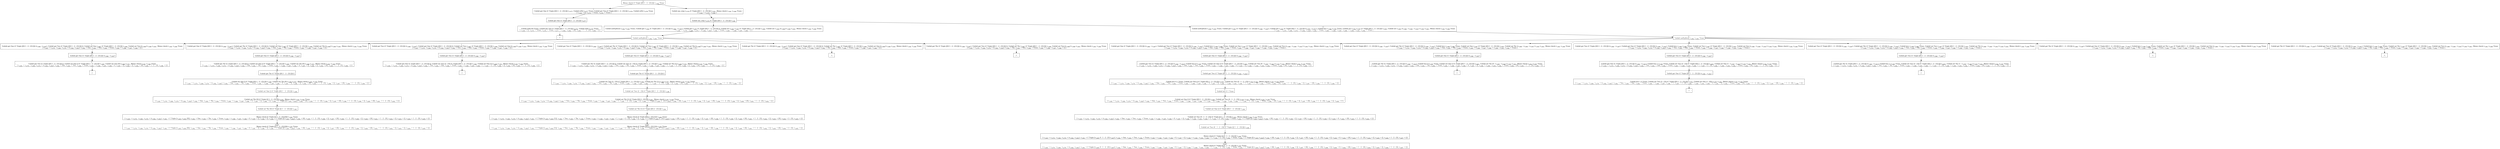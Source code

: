 digraph {
    graph [rankdir=TB
          ,bgcolor=transparent];
    node [shape=box
         ,fillcolor=white
         ,style=filled];
    0 [label=<O <BR/> Memo check (C Triple [[0] 1 : 2 : [3] []]) v<SUB>1345</SUB> Trueo>];
    1 [label=<C <BR/> Unfold get One (C Triple [[0] 1 : 2 : [3] []]) v<SUB>1377</SUB>, Unfold isNil v<SUB>1377</SUB> Trueo, Unfold get Two (C Triple [[0] 1 : 2 : [3] []]) v<SUB>1378</SUB>, Unfold isNil v<SUB>1378</SUB> Trueo <BR/>  [ v<SUB>1345</SUB> &rarr; [], v<SUB>1375</SUB> &rarr; Trueo, v<SUB>1376</SUB> &rarr; Trueo ] >];
    2 [label=<C <BR/> Unfold one_step v<SUB>1379</SUB> (C Triple [[0] 1 : 2 : [3] []]) v<SUB>1381</SUB>, Memo check v<SUB>1381</SUB> v<SUB>1380</SUB> Trueo <BR/>  [ v<SUB>1345</SUB> &rarr; v<SUB>1379</SUB> : v<SUB>1380</SUB> ] >];
    3 [label=<O <BR/> Unfold get One (C Triple [[0] 1 : 2 : [3] []]) v<SUB>1377</SUB>>];
    4 [label=<C <BR/> Unfold isNil [0] Trueo, Unfold get Two (C Triple [[0] 1 : 2 : [3] []]) v<SUB>1378</SUB>, Unfold isNil v<SUB>1378</SUB> Trueo <BR/>  [ v<SUB>1345</SUB> &rarr; [], v<SUB>1375</SUB> &rarr; Trueo, v<SUB>1376</SUB> &rarr; Trueo, v<SUB>1377</SUB> &rarr; v<SUB>1382</SUB>, v<SUB>1382</SUB> &rarr; [0], v<SUB>1383</SUB> &rarr; 1 : 2 : [3], v<SUB>1384</SUB> &rarr; [] ] >];
    5 [label=<_|_>];
    6 [label=<O <BR/> Unfold one_step v<SUB>1379</SUB> (C Triple [[0] 1 : 2 : [3] []]) v<SUB>1381</SUB>>];
    7 [label=<C <BR/> Unfold notEqStick v<SUB>1382</SUB> v<SUB>1383</SUB> Trueo, Unfold get v<SUB>1382</SUB> (C Triple [[0] 1 : 2 : [3] []]) (v<SUB>1386</SUB> : v<SUB>1387</SUB>), Unfold get v<SUB>1383</SUB> (C Triple [[0] 1 : 2 : [3] []]) [], Unfold set v<SUB>1382</SUB> v<SUB>1387</SUB> (C Triple [[0] 1 : 2 : [3] []]) v<SUB>1389</SUB>, Unfold set v<SUB>1383</SUB> [v<SUB>1386</SUB>] v<SUB>1389</SUB> v<SUB>1381</SUB>, Memo check v<SUB>1381</SUB> v<SUB>1380</SUB> Trueo <BR/>  [ v<SUB>1345</SUB> &rarr; v<SUB>1379</SUB> : v<SUB>1380</SUB>, v<SUB>1379</SUB> &rarr; (v<SUB>1382</SUB>, v<SUB>1383</SUB>), v<SUB>1384</SUB> &rarr; Trueo, v<SUB>1385</SUB> &rarr; v<SUB>1386</SUB> : v<SUB>1387</SUB>, v<SUB>1388</SUB> &rarr; [] ] >];
    8 [label=<C <BR/> Unfold notEqStick v<SUB>1382</SUB> v<SUB>1383</SUB> Trueo, Unfold get v<SUB>1382</SUB> (C Triple [[0] 1 : 2 : [3] []]) (v<SUB>1386</SUB> : v<SUB>1387</SUB>), Unfold get v<SUB>1383</SUB> (C Triple [[0] 1 : 2 : [3] []]) (v<SUB>1390</SUB> : v<SUB>1391</SUB>), Unfold less v<SUB>1386</SUB> v<SUB>1390</SUB> Trueo, Unfold set v<SUB>1382</SUB> v<SUB>1387</SUB> (C Triple [[0] 1 : 2 : [3] []]) v<SUB>1393</SUB>, Unfold set v<SUB>1383</SUB> (v<SUB>1386</SUB> : v<SUB>1390</SUB> : v<SUB>1391</SUB>) v<SUB>1393</SUB> v<SUB>1381</SUB>, Memo check v<SUB>1381</SUB> v<SUB>1380</SUB> Trueo <BR/>  [ v<SUB>1345</SUB> &rarr; v<SUB>1379</SUB> : v<SUB>1380</SUB>, v<SUB>1379</SUB> &rarr; (v<SUB>1382</SUB>, v<SUB>1383</SUB>), v<SUB>1384</SUB> &rarr; Trueo, v<SUB>1385</SUB> &rarr; v<SUB>1386</SUB> : v<SUB>1387</SUB>, v<SUB>1388</SUB> &rarr; v<SUB>1390</SUB> : v<SUB>1391</SUB>, v<SUB>1392</SUB> &rarr; Trueo ] >];
    9 [label=<O <BR/> Unfold notEqStick v<SUB>1382</SUB> v<SUB>1383</SUB> Trueo>];
    10 [label=<C <BR/> Unfold get One (C Triple [[0] 1 : 2 : [3] []]) (v<SUB>1386</SUB> : v<SUB>1387</SUB>), Unfold get Two (C Triple [[0] 1 : 2 : [3] []]) [], Unfold set One v<SUB>1387</SUB> (C Triple [[0] 1 : 2 : [3] []]) v<SUB>1389</SUB>, Unfold set Two [v<SUB>1386</SUB>] v<SUB>1389</SUB> v<SUB>1381</SUB>, Memo check v<SUB>1381</SUB> v<SUB>1380</SUB> Trueo <BR/>  [ v<SUB>1345</SUB> &rarr; v<SUB>1379</SUB> : v<SUB>1380</SUB>, v<SUB>1379</SUB> &rarr; (v<SUB>1382</SUB>, v<SUB>1383</SUB>), v<SUB>1382</SUB> &rarr; One, v<SUB>1383</SUB> &rarr; Two, v<SUB>1384</SUB> &rarr; Trueo, v<SUB>1385</SUB> &rarr; v<SUB>1386</SUB> : v<SUB>1387</SUB>, v<SUB>1388</SUB> &rarr; [] ] >];
    11 [label=<C <BR/> Unfold get One (C Triple [[0] 1 : 2 : [3] []]) (v<SUB>1386</SUB> : v<SUB>1387</SUB>), Unfold get Thr (C Triple [[0] 1 : 2 : [3] []]) [], Unfold set One v<SUB>1387</SUB> (C Triple [[0] 1 : 2 : [3] []]) v<SUB>1389</SUB>, Unfold set Thr [v<SUB>1386</SUB>] v<SUB>1389</SUB> v<SUB>1381</SUB>, Memo check v<SUB>1381</SUB> v<SUB>1380</SUB> Trueo <BR/>  [ v<SUB>1345</SUB> &rarr; v<SUB>1379</SUB> : v<SUB>1380</SUB>, v<SUB>1379</SUB> &rarr; (v<SUB>1382</SUB>, v<SUB>1383</SUB>), v<SUB>1382</SUB> &rarr; One, v<SUB>1383</SUB> &rarr; Thr, v<SUB>1384</SUB> &rarr; Trueo, v<SUB>1385</SUB> &rarr; v<SUB>1386</SUB> : v<SUB>1387</SUB>, v<SUB>1388</SUB> &rarr; [] ] >];
    12 [label=<C <BR/> Unfold get Two (C Triple [[0] 1 : 2 : [3] []]) (v<SUB>1386</SUB> : v<SUB>1387</SUB>), Unfold get One (C Triple [[0] 1 : 2 : [3] []]) [], Unfold set Two v<SUB>1387</SUB> (C Triple [[0] 1 : 2 : [3] []]) v<SUB>1389</SUB>, Unfold set One [v<SUB>1386</SUB>] v<SUB>1389</SUB> v<SUB>1381</SUB>, Memo check v<SUB>1381</SUB> v<SUB>1380</SUB> Trueo <BR/>  [ v<SUB>1345</SUB> &rarr; v<SUB>1379</SUB> : v<SUB>1380</SUB>, v<SUB>1379</SUB> &rarr; (v<SUB>1382</SUB>, v<SUB>1383</SUB>), v<SUB>1382</SUB> &rarr; Two, v<SUB>1383</SUB> &rarr; One, v<SUB>1384</SUB> &rarr; Trueo, v<SUB>1385</SUB> &rarr; v<SUB>1386</SUB> : v<SUB>1387</SUB>, v<SUB>1388</SUB> &rarr; [] ] >];
    13 [label=<C <BR/> Unfold get Two (C Triple [[0] 1 : 2 : [3] []]) (v<SUB>1386</SUB> : v<SUB>1387</SUB>), Unfold get Thr (C Triple [[0] 1 : 2 : [3] []]) [], Unfold set Two v<SUB>1387</SUB> (C Triple [[0] 1 : 2 : [3] []]) v<SUB>1389</SUB>, Unfold set Thr [v<SUB>1386</SUB>] v<SUB>1389</SUB> v<SUB>1381</SUB>, Memo check v<SUB>1381</SUB> v<SUB>1380</SUB> Trueo <BR/>  [ v<SUB>1345</SUB> &rarr; v<SUB>1379</SUB> : v<SUB>1380</SUB>, v<SUB>1379</SUB> &rarr; (v<SUB>1382</SUB>, v<SUB>1383</SUB>), v<SUB>1382</SUB> &rarr; Two, v<SUB>1383</SUB> &rarr; Thr, v<SUB>1384</SUB> &rarr; Trueo, v<SUB>1385</SUB> &rarr; v<SUB>1386</SUB> : v<SUB>1387</SUB>, v<SUB>1388</SUB> &rarr; [] ] >];
    14 [label=<C <BR/> Unfold get Thr (C Triple [[0] 1 : 2 : [3] []]) (v<SUB>1386</SUB> : v<SUB>1387</SUB>), Unfold get One (C Triple [[0] 1 : 2 : [3] []]) [], Unfold set Thr v<SUB>1387</SUB> (C Triple [[0] 1 : 2 : [3] []]) v<SUB>1389</SUB>, Unfold set One [v<SUB>1386</SUB>] v<SUB>1389</SUB> v<SUB>1381</SUB>, Memo check v<SUB>1381</SUB> v<SUB>1380</SUB> Trueo <BR/>  [ v<SUB>1345</SUB> &rarr; v<SUB>1379</SUB> : v<SUB>1380</SUB>, v<SUB>1379</SUB> &rarr; (v<SUB>1382</SUB>, v<SUB>1383</SUB>), v<SUB>1382</SUB> &rarr; Thr, v<SUB>1383</SUB> &rarr; One, v<SUB>1384</SUB> &rarr; Trueo, v<SUB>1385</SUB> &rarr; v<SUB>1386</SUB> : v<SUB>1387</SUB>, v<SUB>1388</SUB> &rarr; [] ] >];
    15 [label=<C <BR/> Unfold get Thr (C Triple [[0] 1 : 2 : [3] []]) (v<SUB>1386</SUB> : v<SUB>1387</SUB>), Unfold get Two (C Triple [[0] 1 : 2 : [3] []]) [], Unfold set Thr v<SUB>1387</SUB> (C Triple [[0] 1 : 2 : [3] []]) v<SUB>1389</SUB>, Unfold set Two [v<SUB>1386</SUB>] v<SUB>1389</SUB> v<SUB>1381</SUB>, Memo check v<SUB>1381</SUB> v<SUB>1380</SUB> Trueo <BR/>  [ v<SUB>1345</SUB> &rarr; v<SUB>1379</SUB> : v<SUB>1380</SUB>, v<SUB>1379</SUB> &rarr; (v<SUB>1382</SUB>, v<SUB>1383</SUB>), v<SUB>1382</SUB> &rarr; Thr, v<SUB>1383</SUB> &rarr; Two, v<SUB>1384</SUB> &rarr; Trueo, v<SUB>1385</SUB> &rarr; v<SUB>1386</SUB> : v<SUB>1387</SUB>, v<SUB>1388</SUB> &rarr; [] ] >];
    16 [label=<O <BR/> Unfold get One (C Triple [[0] 1 : 2 : [3] []]) (v<SUB>1386</SUB> : v<SUB>1387</SUB>)>];
    17 [label=<C <BR/> Unfold get Two (C Triple [[0] 1 : 2 : [3] []]) [], Unfold set One [] (C Triple [[0] 1 : 2 : [3] []]) v<SUB>1389</SUB>, Unfold set Two [0] v<SUB>1389</SUB> v<SUB>1381</SUB>, Memo check v<SUB>1381</SUB> v<SUB>1380</SUB> Trueo <BR/>  [ v<SUB>1345</SUB> &rarr; v<SUB>1379</SUB> : v<SUB>1380</SUB>, v<SUB>1379</SUB> &rarr; (v<SUB>1382</SUB>, v<SUB>1383</SUB>), v<SUB>1382</SUB> &rarr; One, v<SUB>1383</SUB> &rarr; Two, v<SUB>1384</SUB> &rarr; Trueo, v<SUB>1385</SUB> &rarr; v<SUB>1386</SUB> : v<SUB>1387</SUB>, v<SUB>1386</SUB> &rarr; 0, v<SUB>1387</SUB> &rarr; [], v<SUB>1388</SUB> &rarr; [], v<SUB>1394</SUB> &rarr; [0], v<SUB>1395</SUB> &rarr; 1 : 2 : [3], v<SUB>1396</SUB> &rarr; [] ] >];
    18 [label=<_|_>];
    19 [label=<O <BR/> Unfold get One (C Triple [[0] 1 : 2 : [3] []]) (v<SUB>1386</SUB> : v<SUB>1387</SUB>)>];
    20 [label=<C <BR/> Unfold get Thr (C Triple [[0] 1 : 2 : [3] []]) [], Unfold set One [] (C Triple [[0] 1 : 2 : [3] []]) v<SUB>1389</SUB>, Unfold set Thr [0] v<SUB>1389</SUB> v<SUB>1381</SUB>, Memo check v<SUB>1381</SUB> v<SUB>1380</SUB> Trueo <BR/>  [ v<SUB>1345</SUB> &rarr; v<SUB>1379</SUB> : v<SUB>1380</SUB>, v<SUB>1379</SUB> &rarr; (v<SUB>1382</SUB>, v<SUB>1383</SUB>), v<SUB>1382</SUB> &rarr; One, v<SUB>1383</SUB> &rarr; Thr, v<SUB>1384</SUB> &rarr; Trueo, v<SUB>1385</SUB> &rarr; v<SUB>1386</SUB> : v<SUB>1387</SUB>, v<SUB>1386</SUB> &rarr; 0, v<SUB>1387</SUB> &rarr; [], v<SUB>1388</SUB> &rarr; [], v<SUB>1394</SUB> &rarr; [0], v<SUB>1395</SUB> &rarr; 1 : 2 : [3], v<SUB>1396</SUB> &rarr; [] ] >];
    21 [label=<O <BR/> Unfold get Thr (C Triple [[0] 1 : 2 : [3] []]) []>];
    22 [label=<C <BR/> Unfold set One [] (C Triple [[0] 1 : 2 : [3] []]) v<SUB>1389</SUB>, Unfold set Thr [0] v<SUB>1389</SUB> v<SUB>1381</SUB>, Memo check v<SUB>1381</SUB> v<SUB>1380</SUB> Trueo <BR/>  [ v<SUB>1345</SUB> &rarr; v<SUB>1379</SUB> : v<SUB>1380</SUB>, v<SUB>1379</SUB> &rarr; (v<SUB>1382</SUB>, v<SUB>1383</SUB>), v<SUB>1382</SUB> &rarr; One, v<SUB>1383</SUB> &rarr; Thr, v<SUB>1384</SUB> &rarr; Trueo, v<SUB>1385</SUB> &rarr; v<SUB>1386</SUB> : v<SUB>1387</SUB>, v<SUB>1386</SUB> &rarr; 0, v<SUB>1387</SUB> &rarr; [], v<SUB>1388</SUB> &rarr; [], v<SUB>1394</SUB> &rarr; [0], v<SUB>1395</SUB> &rarr; 1 : 2 : [3], v<SUB>1396</SUB> &rarr; [], v<SUB>1397</SUB> &rarr; [0], v<SUB>1398</SUB> &rarr; 1 : 2 : [3], v<SUB>1399</SUB> &rarr; [] ] >];
    23 [label=<O <BR/> Unfold set One [] (C Triple [[0] 1 : 2 : [3] []]) v<SUB>1389</SUB>>];
    24 [label=<C <BR/> Unfold set Thr [0] (C Triple [[] 1 : 2 : [3] []]) v<SUB>1381</SUB>, Memo check v<SUB>1381</SUB> v<SUB>1380</SUB> Trueo <BR/>  [ v<SUB>1345</SUB> &rarr; v<SUB>1379</SUB> : v<SUB>1380</SUB>, v<SUB>1379</SUB> &rarr; (v<SUB>1382</SUB>, v<SUB>1383</SUB>), v<SUB>1382</SUB> &rarr; One, v<SUB>1383</SUB> &rarr; Thr, v<SUB>1384</SUB> &rarr; Trueo, v<SUB>1385</SUB> &rarr; v<SUB>1386</SUB> : v<SUB>1387</SUB>, v<SUB>1386</SUB> &rarr; 0, v<SUB>1387</SUB> &rarr; [], v<SUB>1388</SUB> &rarr; [], v<SUB>1389</SUB> &rarr; C Triple [[] v<SUB>1401</SUB> v<SUB>1402</SUB>], v<SUB>1394</SUB> &rarr; [0], v<SUB>1395</SUB> &rarr; 1 : 2 : [3], v<SUB>1396</SUB> &rarr; [], v<SUB>1397</SUB> &rarr; [0], v<SUB>1398</SUB> &rarr; 1 : 2 : [3], v<SUB>1399</SUB> &rarr; [], v<SUB>1400</SUB> &rarr; [0], v<SUB>1401</SUB> &rarr; 1 : 2 : [3], v<SUB>1402</SUB> &rarr; [] ] >];
    25 [label=<O <BR/> Unfold set Thr [0] (C Triple [[] 1 : 2 : [3] []]) v<SUB>1381</SUB>>];
    26 [label=<C <BR/> Memo check (C Triple [[] 1 : 2 : [3] [0]]) v<SUB>1380</SUB> Trueo <BR/>  [ v<SUB>1345</SUB> &rarr; v<SUB>1379</SUB> : v<SUB>1380</SUB>, v<SUB>1379</SUB> &rarr; (v<SUB>1382</SUB>, v<SUB>1383</SUB>), v<SUB>1381</SUB> &rarr; C Triple [v<SUB>1403</SUB> v<SUB>1404</SUB> [0]], v<SUB>1382</SUB> &rarr; One, v<SUB>1383</SUB> &rarr; Thr, v<SUB>1384</SUB> &rarr; Trueo, v<SUB>1385</SUB> &rarr; v<SUB>1386</SUB> : v<SUB>1387</SUB>, v<SUB>1386</SUB> &rarr; 0, v<SUB>1387</SUB> &rarr; [], v<SUB>1388</SUB> &rarr; [], v<SUB>1389</SUB> &rarr; C Triple [[] v<SUB>1401</SUB> v<SUB>1402</SUB>], v<SUB>1394</SUB> &rarr; [0], v<SUB>1395</SUB> &rarr; 1 : 2 : [3], v<SUB>1396</SUB> &rarr; [], v<SUB>1397</SUB> &rarr; [0], v<SUB>1398</SUB> &rarr; 1 : 2 : [3], v<SUB>1399</SUB> &rarr; [], v<SUB>1400</SUB> &rarr; [0], v<SUB>1401</SUB> &rarr; 1 : 2 : [3], v<SUB>1402</SUB> &rarr; [], v<SUB>1403</SUB> &rarr; [], v<SUB>1404</SUB> &rarr; 1 : 2 : [3], v<SUB>1405</SUB> &rarr; [] ] >];
    27 [label=<Leaf <BR/> Memo check (C Triple [[] 1 : 2 : [3] [0]]) v<SUB>1380</SUB> Trueo <BR/>  [ v<SUB>1345</SUB> &rarr; v<SUB>1379</SUB> : v<SUB>1380</SUB>, v<SUB>1379</SUB> &rarr; (v<SUB>1382</SUB>, v<SUB>1383</SUB>), v<SUB>1381</SUB> &rarr; C Triple [v<SUB>1403</SUB> v<SUB>1404</SUB> [0]], v<SUB>1382</SUB> &rarr; One, v<SUB>1383</SUB> &rarr; Thr, v<SUB>1384</SUB> &rarr; Trueo, v<SUB>1385</SUB> &rarr; v<SUB>1386</SUB> : v<SUB>1387</SUB>, v<SUB>1386</SUB> &rarr; 0, v<SUB>1387</SUB> &rarr; [], v<SUB>1388</SUB> &rarr; [], v<SUB>1389</SUB> &rarr; C Triple [[] v<SUB>1401</SUB> v<SUB>1402</SUB>], v<SUB>1394</SUB> &rarr; [0], v<SUB>1395</SUB> &rarr; 1 : 2 : [3], v<SUB>1396</SUB> &rarr; [], v<SUB>1397</SUB> &rarr; [0], v<SUB>1398</SUB> &rarr; 1 : 2 : [3], v<SUB>1399</SUB> &rarr; [], v<SUB>1400</SUB> &rarr; [0], v<SUB>1401</SUB> &rarr; 1 : 2 : [3], v<SUB>1402</SUB> &rarr; [], v<SUB>1403</SUB> &rarr; [], v<SUB>1404</SUB> &rarr; 1 : 2 : [3], v<SUB>1405</SUB> &rarr; [] ] >];
    28 [label=<O <BR/> Unfold get Two (C Triple [[0] 1 : 2 : [3] []]) (v<SUB>1386</SUB> : v<SUB>1387</SUB>)>];
    29 [label=<C <BR/> Unfold get One (C Triple [[0] 1 : 2 : [3] []]) [], Unfold set Two (2 : [3]) (C Triple [[0] 1 : 2 : [3] []]) v<SUB>1389</SUB>, Unfold set One [1] v<SUB>1389</SUB> v<SUB>1381</SUB>, Memo check v<SUB>1381</SUB> v<SUB>1380</SUB> Trueo <BR/>  [ v<SUB>1345</SUB> &rarr; v<SUB>1379</SUB> : v<SUB>1380</SUB>, v<SUB>1379</SUB> &rarr; (v<SUB>1382</SUB>, v<SUB>1383</SUB>), v<SUB>1382</SUB> &rarr; Two, v<SUB>1383</SUB> &rarr; One, v<SUB>1384</SUB> &rarr; Trueo, v<SUB>1385</SUB> &rarr; v<SUB>1386</SUB> : v<SUB>1387</SUB>, v<SUB>1386</SUB> &rarr; 1, v<SUB>1387</SUB> &rarr; 2 : [3], v<SUB>1388</SUB> &rarr; [], v<SUB>1394</SUB> &rarr; [0], v<SUB>1395</SUB> &rarr; 1 : 2 : [3], v<SUB>1396</SUB> &rarr; [] ] >];
    30 [label=<_|_>];
    31 [label=<O <BR/> Unfold get Two (C Triple [[0] 1 : 2 : [3] []]) (v<SUB>1386</SUB> : v<SUB>1387</SUB>)>];
    32 [label=<C <BR/> Unfold get Thr (C Triple [[0] 1 : 2 : [3] []]) [], Unfold set Two (2 : [3]) (C Triple [[0] 1 : 2 : [3] []]) v<SUB>1389</SUB>, Unfold set Thr [1] v<SUB>1389</SUB> v<SUB>1381</SUB>, Memo check v<SUB>1381</SUB> v<SUB>1380</SUB> Trueo <BR/>  [ v<SUB>1345</SUB> &rarr; v<SUB>1379</SUB> : v<SUB>1380</SUB>, v<SUB>1379</SUB> &rarr; (v<SUB>1382</SUB>, v<SUB>1383</SUB>), v<SUB>1382</SUB> &rarr; Two, v<SUB>1383</SUB> &rarr; Thr, v<SUB>1384</SUB> &rarr; Trueo, v<SUB>1385</SUB> &rarr; v<SUB>1386</SUB> : v<SUB>1387</SUB>, v<SUB>1386</SUB> &rarr; 1, v<SUB>1387</SUB> &rarr; 2 : [3], v<SUB>1388</SUB> &rarr; [], v<SUB>1394</SUB> &rarr; [0], v<SUB>1395</SUB> &rarr; 1 : 2 : [3], v<SUB>1396</SUB> &rarr; [] ] >];
    33 [label=<O <BR/> Unfold get Thr (C Triple [[0] 1 : 2 : [3] []]) []>];
    34 [label=<C <BR/> Unfold set Two (2 : [3]) (C Triple [[0] 1 : 2 : [3] []]) v<SUB>1389</SUB>, Unfold set Thr [1] v<SUB>1389</SUB> v<SUB>1381</SUB>, Memo check v<SUB>1381</SUB> v<SUB>1380</SUB> Trueo <BR/>  [ v<SUB>1345</SUB> &rarr; v<SUB>1379</SUB> : v<SUB>1380</SUB>, v<SUB>1379</SUB> &rarr; (v<SUB>1382</SUB>, v<SUB>1383</SUB>), v<SUB>1382</SUB> &rarr; Two, v<SUB>1383</SUB> &rarr; Thr, v<SUB>1384</SUB> &rarr; Trueo, v<SUB>1385</SUB> &rarr; v<SUB>1386</SUB> : v<SUB>1387</SUB>, v<SUB>1386</SUB> &rarr; 1, v<SUB>1387</SUB> &rarr; 2 : [3], v<SUB>1388</SUB> &rarr; [], v<SUB>1394</SUB> &rarr; [0], v<SUB>1395</SUB> &rarr; 1 : 2 : [3], v<SUB>1396</SUB> &rarr; [], v<SUB>1397</SUB> &rarr; [0], v<SUB>1398</SUB> &rarr; 1 : 2 : [3], v<SUB>1399</SUB> &rarr; [] ] >];
    35 [label=<O <BR/> Unfold set Two (2 : [3]) (C Triple [[0] 1 : 2 : [3] []]) v<SUB>1389</SUB>>];
    36 [label=<C <BR/> Unfold set Thr [1] (C Triple [[0] 2 : [3] []]) v<SUB>1381</SUB>, Memo check v<SUB>1381</SUB> v<SUB>1380</SUB> Trueo <BR/>  [ v<SUB>1345</SUB> &rarr; v<SUB>1379</SUB> : v<SUB>1380</SUB>, v<SUB>1379</SUB> &rarr; (v<SUB>1382</SUB>, v<SUB>1383</SUB>), v<SUB>1382</SUB> &rarr; Two, v<SUB>1383</SUB> &rarr; Thr, v<SUB>1384</SUB> &rarr; Trueo, v<SUB>1385</SUB> &rarr; v<SUB>1386</SUB> : v<SUB>1387</SUB>, v<SUB>1386</SUB> &rarr; 1, v<SUB>1387</SUB> &rarr; 2 : [3], v<SUB>1388</SUB> &rarr; [], v<SUB>1389</SUB> &rarr; C Triple [v<SUB>1400</SUB> 2 : [3] v<SUB>1402</SUB>], v<SUB>1394</SUB> &rarr; [0], v<SUB>1395</SUB> &rarr; 1 : 2 : [3], v<SUB>1396</SUB> &rarr; [], v<SUB>1397</SUB> &rarr; [0], v<SUB>1398</SUB> &rarr; 1 : 2 : [3], v<SUB>1399</SUB> &rarr; [], v<SUB>1400</SUB> &rarr; [0], v<SUB>1401</SUB> &rarr; 1 : 2 : [3], v<SUB>1402</SUB> &rarr; [] ] >];
    37 [label=<O <BR/> Unfold set Thr [1] (C Triple [[0] 2 : [3] []]) v<SUB>1381</SUB>>];
    38 [label=<C <BR/> Memo check (C Triple [[0] 2 : [3] [1]]) v<SUB>1380</SUB> Trueo <BR/>  [ v<SUB>1345</SUB> &rarr; v<SUB>1379</SUB> : v<SUB>1380</SUB>, v<SUB>1379</SUB> &rarr; (v<SUB>1382</SUB>, v<SUB>1383</SUB>), v<SUB>1381</SUB> &rarr; C Triple [v<SUB>1403</SUB> v<SUB>1404</SUB> [1]], v<SUB>1382</SUB> &rarr; Two, v<SUB>1383</SUB> &rarr; Thr, v<SUB>1384</SUB> &rarr; Trueo, v<SUB>1385</SUB> &rarr; v<SUB>1386</SUB> : v<SUB>1387</SUB>, v<SUB>1386</SUB> &rarr; 1, v<SUB>1387</SUB> &rarr; 2 : [3], v<SUB>1388</SUB> &rarr; [], v<SUB>1389</SUB> &rarr; C Triple [v<SUB>1400</SUB> 2 : [3] v<SUB>1402</SUB>], v<SUB>1394</SUB> &rarr; [0], v<SUB>1395</SUB> &rarr; 1 : 2 : [3], v<SUB>1396</SUB> &rarr; [], v<SUB>1397</SUB> &rarr; [0], v<SUB>1398</SUB> &rarr; 1 : 2 : [3], v<SUB>1399</SUB> &rarr; [], v<SUB>1400</SUB> &rarr; [0], v<SUB>1401</SUB> &rarr; 1 : 2 : [3], v<SUB>1402</SUB> &rarr; [], v<SUB>1403</SUB> &rarr; [0], v<SUB>1404</SUB> &rarr; 2 : [3], v<SUB>1405</SUB> &rarr; [] ] >];
    39 [label=<Leaf <BR/> Memo check (C Triple [[0] 2 : [3] [1]]) v<SUB>1380</SUB> Trueo <BR/>  [ v<SUB>1345</SUB> &rarr; v<SUB>1379</SUB> : v<SUB>1380</SUB>, v<SUB>1379</SUB> &rarr; (v<SUB>1382</SUB>, v<SUB>1383</SUB>), v<SUB>1381</SUB> &rarr; C Triple [v<SUB>1403</SUB> v<SUB>1404</SUB> [1]], v<SUB>1382</SUB> &rarr; Two, v<SUB>1383</SUB> &rarr; Thr, v<SUB>1384</SUB> &rarr; Trueo, v<SUB>1385</SUB> &rarr; v<SUB>1386</SUB> : v<SUB>1387</SUB>, v<SUB>1386</SUB> &rarr; 1, v<SUB>1387</SUB> &rarr; 2 : [3], v<SUB>1388</SUB> &rarr; [], v<SUB>1389</SUB> &rarr; C Triple [v<SUB>1400</SUB> 2 : [3] v<SUB>1402</SUB>], v<SUB>1394</SUB> &rarr; [0], v<SUB>1395</SUB> &rarr; 1 : 2 : [3], v<SUB>1396</SUB> &rarr; [], v<SUB>1397</SUB> &rarr; [0], v<SUB>1398</SUB> &rarr; 1 : 2 : [3], v<SUB>1399</SUB> &rarr; [], v<SUB>1400</SUB> &rarr; [0], v<SUB>1401</SUB> &rarr; 1 : 2 : [3], v<SUB>1402</SUB> &rarr; [], v<SUB>1403</SUB> &rarr; [0], v<SUB>1404</SUB> &rarr; 2 : [3], v<SUB>1405</SUB> &rarr; [] ] >];
    40 [label=<_|_>];
    41 [label=<_|_>];
    42 [label=<O <BR/> Unfold notEqStick v<SUB>1382</SUB> v<SUB>1383</SUB> Trueo>];
    43 [label=<C <BR/> Unfold get One (C Triple [[0] 1 : 2 : [3] []]) (v<SUB>1386</SUB> : v<SUB>1387</SUB>), Unfold get Two (C Triple [[0] 1 : 2 : [3] []]) (v<SUB>1390</SUB> : v<SUB>1391</SUB>), Unfold less v<SUB>1386</SUB> v<SUB>1390</SUB> Trueo, Unfold set One v<SUB>1387</SUB> (C Triple [[0] 1 : 2 : [3] []]) v<SUB>1393</SUB>, Unfold set Two (v<SUB>1386</SUB> : v<SUB>1390</SUB> : v<SUB>1391</SUB>) v<SUB>1393</SUB> v<SUB>1381</SUB>, Memo check v<SUB>1381</SUB> v<SUB>1380</SUB> Trueo <BR/>  [ v<SUB>1345</SUB> &rarr; v<SUB>1379</SUB> : v<SUB>1380</SUB>, v<SUB>1379</SUB> &rarr; (v<SUB>1382</SUB>, v<SUB>1383</SUB>), v<SUB>1382</SUB> &rarr; One, v<SUB>1383</SUB> &rarr; Two, v<SUB>1384</SUB> &rarr; Trueo, v<SUB>1385</SUB> &rarr; v<SUB>1386</SUB> : v<SUB>1387</SUB>, v<SUB>1388</SUB> &rarr; v<SUB>1390</SUB> : v<SUB>1391</SUB>, v<SUB>1392</SUB> &rarr; Trueo ] >];
    44 [label=<C <BR/> Unfold get One (C Triple [[0] 1 : 2 : [3] []]) (v<SUB>1386</SUB> : v<SUB>1387</SUB>), Unfold get Thr (C Triple [[0] 1 : 2 : [3] []]) (v<SUB>1390</SUB> : v<SUB>1391</SUB>), Unfold less v<SUB>1386</SUB> v<SUB>1390</SUB> Trueo, Unfold set One v<SUB>1387</SUB> (C Triple [[0] 1 : 2 : [3] []]) v<SUB>1393</SUB>, Unfold set Thr (v<SUB>1386</SUB> : v<SUB>1390</SUB> : v<SUB>1391</SUB>) v<SUB>1393</SUB> v<SUB>1381</SUB>, Memo check v<SUB>1381</SUB> v<SUB>1380</SUB> Trueo <BR/>  [ v<SUB>1345</SUB> &rarr; v<SUB>1379</SUB> : v<SUB>1380</SUB>, v<SUB>1379</SUB> &rarr; (v<SUB>1382</SUB>, v<SUB>1383</SUB>), v<SUB>1382</SUB> &rarr; One, v<SUB>1383</SUB> &rarr; Thr, v<SUB>1384</SUB> &rarr; Trueo, v<SUB>1385</SUB> &rarr; v<SUB>1386</SUB> : v<SUB>1387</SUB>, v<SUB>1388</SUB> &rarr; v<SUB>1390</SUB> : v<SUB>1391</SUB>, v<SUB>1392</SUB> &rarr; Trueo ] >];
    45 [label=<C <BR/> Unfold get Two (C Triple [[0] 1 : 2 : [3] []]) (v<SUB>1386</SUB> : v<SUB>1387</SUB>), Unfold get One (C Triple [[0] 1 : 2 : [3] []]) (v<SUB>1390</SUB> : v<SUB>1391</SUB>), Unfold less v<SUB>1386</SUB> v<SUB>1390</SUB> Trueo, Unfold set Two v<SUB>1387</SUB> (C Triple [[0] 1 : 2 : [3] []]) v<SUB>1393</SUB>, Unfold set One (v<SUB>1386</SUB> : v<SUB>1390</SUB> : v<SUB>1391</SUB>) v<SUB>1393</SUB> v<SUB>1381</SUB>, Memo check v<SUB>1381</SUB> v<SUB>1380</SUB> Trueo <BR/>  [ v<SUB>1345</SUB> &rarr; v<SUB>1379</SUB> : v<SUB>1380</SUB>, v<SUB>1379</SUB> &rarr; (v<SUB>1382</SUB>, v<SUB>1383</SUB>), v<SUB>1382</SUB> &rarr; Two, v<SUB>1383</SUB> &rarr; One, v<SUB>1384</SUB> &rarr; Trueo, v<SUB>1385</SUB> &rarr; v<SUB>1386</SUB> : v<SUB>1387</SUB>, v<SUB>1388</SUB> &rarr; v<SUB>1390</SUB> : v<SUB>1391</SUB>, v<SUB>1392</SUB> &rarr; Trueo ] >];
    46 [label=<C <BR/> Unfold get Two (C Triple [[0] 1 : 2 : [3] []]) (v<SUB>1386</SUB> : v<SUB>1387</SUB>), Unfold get Thr (C Triple [[0] 1 : 2 : [3] []]) (v<SUB>1390</SUB> : v<SUB>1391</SUB>), Unfold less v<SUB>1386</SUB> v<SUB>1390</SUB> Trueo, Unfold set Two v<SUB>1387</SUB> (C Triple [[0] 1 : 2 : [3] []]) v<SUB>1393</SUB>, Unfold set Thr (v<SUB>1386</SUB> : v<SUB>1390</SUB> : v<SUB>1391</SUB>) v<SUB>1393</SUB> v<SUB>1381</SUB>, Memo check v<SUB>1381</SUB> v<SUB>1380</SUB> Trueo <BR/>  [ v<SUB>1345</SUB> &rarr; v<SUB>1379</SUB> : v<SUB>1380</SUB>, v<SUB>1379</SUB> &rarr; (v<SUB>1382</SUB>, v<SUB>1383</SUB>), v<SUB>1382</SUB> &rarr; Two, v<SUB>1383</SUB> &rarr; Thr, v<SUB>1384</SUB> &rarr; Trueo, v<SUB>1385</SUB> &rarr; v<SUB>1386</SUB> : v<SUB>1387</SUB>, v<SUB>1388</SUB> &rarr; v<SUB>1390</SUB> : v<SUB>1391</SUB>, v<SUB>1392</SUB> &rarr; Trueo ] >];
    47 [label=<C <BR/> Unfold get Thr (C Triple [[0] 1 : 2 : [3] []]) (v<SUB>1386</SUB> : v<SUB>1387</SUB>), Unfold get One (C Triple [[0] 1 : 2 : [3] []]) (v<SUB>1390</SUB> : v<SUB>1391</SUB>), Unfold less v<SUB>1386</SUB> v<SUB>1390</SUB> Trueo, Unfold set Thr v<SUB>1387</SUB> (C Triple [[0] 1 : 2 : [3] []]) v<SUB>1393</SUB>, Unfold set One (v<SUB>1386</SUB> : v<SUB>1390</SUB> : v<SUB>1391</SUB>) v<SUB>1393</SUB> v<SUB>1381</SUB>, Memo check v<SUB>1381</SUB> v<SUB>1380</SUB> Trueo <BR/>  [ v<SUB>1345</SUB> &rarr; v<SUB>1379</SUB> : v<SUB>1380</SUB>, v<SUB>1379</SUB> &rarr; (v<SUB>1382</SUB>, v<SUB>1383</SUB>), v<SUB>1382</SUB> &rarr; Thr, v<SUB>1383</SUB> &rarr; One, v<SUB>1384</SUB> &rarr; Trueo, v<SUB>1385</SUB> &rarr; v<SUB>1386</SUB> : v<SUB>1387</SUB>, v<SUB>1388</SUB> &rarr; v<SUB>1390</SUB> : v<SUB>1391</SUB>, v<SUB>1392</SUB> &rarr; Trueo ] >];
    48 [label=<C <BR/> Unfold get Thr (C Triple [[0] 1 : 2 : [3] []]) (v<SUB>1386</SUB> : v<SUB>1387</SUB>), Unfold get Two (C Triple [[0] 1 : 2 : [3] []]) (v<SUB>1390</SUB> : v<SUB>1391</SUB>), Unfold less v<SUB>1386</SUB> v<SUB>1390</SUB> Trueo, Unfold set Thr v<SUB>1387</SUB> (C Triple [[0] 1 : 2 : [3] []]) v<SUB>1393</SUB>, Unfold set Two (v<SUB>1386</SUB> : v<SUB>1390</SUB> : v<SUB>1391</SUB>) v<SUB>1393</SUB> v<SUB>1381</SUB>, Memo check v<SUB>1381</SUB> v<SUB>1380</SUB> Trueo <BR/>  [ v<SUB>1345</SUB> &rarr; v<SUB>1379</SUB> : v<SUB>1380</SUB>, v<SUB>1379</SUB> &rarr; (v<SUB>1382</SUB>, v<SUB>1383</SUB>), v<SUB>1382</SUB> &rarr; Thr, v<SUB>1383</SUB> &rarr; Two, v<SUB>1384</SUB> &rarr; Trueo, v<SUB>1385</SUB> &rarr; v<SUB>1386</SUB> : v<SUB>1387</SUB>, v<SUB>1388</SUB> &rarr; v<SUB>1390</SUB> : v<SUB>1391</SUB>, v<SUB>1392</SUB> &rarr; Trueo ] >];
    49 [label=<O <BR/> Unfold get One (C Triple [[0] 1 : 2 : [3] []]) (v<SUB>1386</SUB> : v<SUB>1387</SUB>)>];
    50 [label=<C <BR/> Unfold get Two (C Triple [[0] 1 : 2 : [3] []]) (v<SUB>1390</SUB> : v<SUB>1391</SUB>), Unfold less 0 v<SUB>1390</SUB> Trueo, Unfold set One [] (C Triple [[0] 1 : 2 : [3] []]) v<SUB>1393</SUB>, Unfold set Two (0 : v<SUB>1390</SUB> : v<SUB>1391</SUB>) v<SUB>1393</SUB> v<SUB>1381</SUB>, Memo check v<SUB>1381</SUB> v<SUB>1380</SUB> Trueo <BR/>  [ v<SUB>1345</SUB> &rarr; v<SUB>1379</SUB> : v<SUB>1380</SUB>, v<SUB>1379</SUB> &rarr; (v<SUB>1382</SUB>, v<SUB>1383</SUB>), v<SUB>1382</SUB> &rarr; One, v<SUB>1383</SUB> &rarr; Two, v<SUB>1384</SUB> &rarr; Trueo, v<SUB>1385</SUB> &rarr; v<SUB>1386</SUB> : v<SUB>1387</SUB>, v<SUB>1386</SUB> &rarr; 0, v<SUB>1387</SUB> &rarr; [], v<SUB>1388</SUB> &rarr; v<SUB>1390</SUB> : v<SUB>1391</SUB>, v<SUB>1392</SUB> &rarr; Trueo, v<SUB>1394</SUB> &rarr; [0], v<SUB>1395</SUB> &rarr; 1 : 2 : [3], v<SUB>1396</SUB> &rarr; [] ] >];
    51 [label=<O <BR/> Unfold get Two (C Triple [[0] 1 : 2 : [3] []]) (v<SUB>1390</SUB> : v<SUB>1391</SUB>)>];
    52 [label=<C <BR/> Unfold less 0 1 Trueo, Unfold set One [] (C Triple [[0] 1 : 2 : [3] []]) v<SUB>1393</SUB>, Unfold set Two (0 : 1 : 2 : [3]) v<SUB>1393</SUB> v<SUB>1381</SUB>, Memo check v<SUB>1381</SUB> v<SUB>1380</SUB> Trueo <BR/>  [ v<SUB>1345</SUB> &rarr; v<SUB>1379</SUB> : v<SUB>1380</SUB>, v<SUB>1379</SUB> &rarr; (v<SUB>1382</SUB>, v<SUB>1383</SUB>), v<SUB>1382</SUB> &rarr; One, v<SUB>1383</SUB> &rarr; Two, v<SUB>1384</SUB> &rarr; Trueo, v<SUB>1385</SUB> &rarr; v<SUB>1386</SUB> : v<SUB>1387</SUB>, v<SUB>1386</SUB> &rarr; 0, v<SUB>1387</SUB> &rarr; [], v<SUB>1388</SUB> &rarr; v<SUB>1390</SUB> : v<SUB>1391</SUB>, v<SUB>1390</SUB> &rarr; 1, v<SUB>1391</SUB> &rarr; 2 : [3], v<SUB>1392</SUB> &rarr; Trueo, v<SUB>1394</SUB> &rarr; [0], v<SUB>1395</SUB> &rarr; 1 : 2 : [3], v<SUB>1396</SUB> &rarr; [], v<SUB>1397</SUB> &rarr; [0], v<SUB>1398</SUB> &rarr; 1 : 2 : [3], v<SUB>1399</SUB> &rarr; [] ] >];
    53 [label=<O <BR/> Unfold less 0 1 Trueo>];
    54 [label=<C <BR/> Unfold set One [] (C Triple [[0] 1 : 2 : [3] []]) v<SUB>1393</SUB>, Unfold set Two (0 : 1 : 2 : [3]) v<SUB>1393</SUB> v<SUB>1381</SUB>, Memo check v<SUB>1381</SUB> v<SUB>1380</SUB> Trueo <BR/>  [ v<SUB>1345</SUB> &rarr; v<SUB>1379</SUB> : v<SUB>1380</SUB>, v<SUB>1379</SUB> &rarr; (v<SUB>1382</SUB>, v<SUB>1383</SUB>), v<SUB>1382</SUB> &rarr; One, v<SUB>1383</SUB> &rarr; Two, v<SUB>1384</SUB> &rarr; Trueo, v<SUB>1385</SUB> &rarr; v<SUB>1386</SUB> : v<SUB>1387</SUB>, v<SUB>1386</SUB> &rarr; 0, v<SUB>1387</SUB> &rarr; [], v<SUB>1388</SUB> &rarr; v<SUB>1390</SUB> : v<SUB>1391</SUB>, v<SUB>1390</SUB> &rarr; 1, v<SUB>1391</SUB> &rarr; 2 : [3], v<SUB>1392</SUB> &rarr; Trueo, v<SUB>1394</SUB> &rarr; [0], v<SUB>1395</SUB> &rarr; 1 : 2 : [3], v<SUB>1396</SUB> &rarr; [], v<SUB>1397</SUB> &rarr; [0], v<SUB>1398</SUB> &rarr; 1 : 2 : [3], v<SUB>1399</SUB> &rarr; [], v<SUB>1400</SUB> &rarr; 0 ] >];
    55 [label=<O <BR/> Unfold set One [] (C Triple [[0] 1 : 2 : [3] []]) v<SUB>1393</SUB>>];
    56 [label=<C <BR/> Unfold set Two (0 : 1 : 2 : [3]) (C Triple [[] 1 : 2 : [3] []]) v<SUB>1381</SUB>, Memo check v<SUB>1381</SUB> v<SUB>1380</SUB> Trueo <BR/>  [ v<SUB>1345</SUB> &rarr; v<SUB>1379</SUB> : v<SUB>1380</SUB>, v<SUB>1379</SUB> &rarr; (v<SUB>1382</SUB>, v<SUB>1383</SUB>), v<SUB>1382</SUB> &rarr; One, v<SUB>1383</SUB> &rarr; Two, v<SUB>1384</SUB> &rarr; Trueo, v<SUB>1385</SUB> &rarr; v<SUB>1386</SUB> : v<SUB>1387</SUB>, v<SUB>1386</SUB> &rarr; 0, v<SUB>1387</SUB> &rarr; [], v<SUB>1388</SUB> &rarr; v<SUB>1390</SUB> : v<SUB>1391</SUB>, v<SUB>1390</SUB> &rarr; 1, v<SUB>1391</SUB> &rarr; 2 : [3], v<SUB>1392</SUB> &rarr; Trueo, v<SUB>1393</SUB> &rarr; C Triple [[] v<SUB>1403</SUB> v<SUB>1404</SUB>], v<SUB>1394</SUB> &rarr; [0], v<SUB>1395</SUB> &rarr; 1 : 2 : [3], v<SUB>1396</SUB> &rarr; [], v<SUB>1397</SUB> &rarr; [0], v<SUB>1398</SUB> &rarr; 1 : 2 : [3], v<SUB>1399</SUB> &rarr; [], v<SUB>1400</SUB> &rarr; 0, v<SUB>1402</SUB> &rarr; [0], v<SUB>1403</SUB> &rarr; 1 : 2 : [3], v<SUB>1404</SUB> &rarr; [] ] >];
    57 [label=<O <BR/> Unfold set Two (0 : 1 : 2 : [3]) (C Triple [[] 1 : 2 : [3] []]) v<SUB>1381</SUB>>];
    58 [label=<C <BR/> Memo check (C Triple [[] 0 : 1 : 2 : [3] []]) v<SUB>1380</SUB> Trueo <BR/>  [ v<SUB>1345</SUB> &rarr; v<SUB>1379</SUB> : v<SUB>1380</SUB>, v<SUB>1379</SUB> &rarr; (v<SUB>1382</SUB>, v<SUB>1383</SUB>), v<SUB>1381</SUB> &rarr; C Triple [v<SUB>1405</SUB> 0 : 1 : 2 : [3] v<SUB>1407</SUB>], v<SUB>1382</SUB> &rarr; One, v<SUB>1383</SUB> &rarr; Two, v<SUB>1384</SUB> &rarr; Trueo, v<SUB>1385</SUB> &rarr; v<SUB>1386</SUB> : v<SUB>1387</SUB>, v<SUB>1386</SUB> &rarr; 0, v<SUB>1387</SUB> &rarr; [], v<SUB>1388</SUB> &rarr; v<SUB>1390</SUB> : v<SUB>1391</SUB>, v<SUB>1390</SUB> &rarr; 1, v<SUB>1391</SUB> &rarr; 2 : [3], v<SUB>1392</SUB> &rarr; Trueo, v<SUB>1393</SUB> &rarr; C Triple [[] v<SUB>1403</SUB> v<SUB>1404</SUB>], v<SUB>1394</SUB> &rarr; [0], v<SUB>1395</SUB> &rarr; 1 : 2 : [3], v<SUB>1396</SUB> &rarr; [], v<SUB>1397</SUB> &rarr; [0], v<SUB>1398</SUB> &rarr; 1 : 2 : [3], v<SUB>1399</SUB> &rarr; [], v<SUB>1400</SUB> &rarr; 0, v<SUB>1402</SUB> &rarr; [0], v<SUB>1403</SUB> &rarr; 1 : 2 : [3], v<SUB>1404</SUB> &rarr; [], v<SUB>1405</SUB> &rarr; [], v<SUB>1406</SUB> &rarr; 1 : 2 : [3], v<SUB>1407</SUB> &rarr; [] ] >];
    59 [label=<Leaf <BR/> Memo check (C Triple [[] 0 : 1 : 2 : [3] []]) v<SUB>1380</SUB> Trueo <BR/>  [ v<SUB>1345</SUB> &rarr; v<SUB>1379</SUB> : v<SUB>1380</SUB>, v<SUB>1379</SUB> &rarr; (v<SUB>1382</SUB>, v<SUB>1383</SUB>), v<SUB>1381</SUB> &rarr; C Triple [v<SUB>1405</SUB> 0 : 1 : 2 : [3] v<SUB>1407</SUB>], v<SUB>1382</SUB> &rarr; One, v<SUB>1383</SUB> &rarr; Two, v<SUB>1384</SUB> &rarr; Trueo, v<SUB>1385</SUB> &rarr; v<SUB>1386</SUB> : v<SUB>1387</SUB>, v<SUB>1386</SUB> &rarr; 0, v<SUB>1387</SUB> &rarr; [], v<SUB>1388</SUB> &rarr; v<SUB>1390</SUB> : v<SUB>1391</SUB>, v<SUB>1390</SUB> &rarr; 1, v<SUB>1391</SUB> &rarr; 2 : [3], v<SUB>1392</SUB> &rarr; Trueo, v<SUB>1393</SUB> &rarr; C Triple [[] v<SUB>1403</SUB> v<SUB>1404</SUB>], v<SUB>1394</SUB> &rarr; [0], v<SUB>1395</SUB> &rarr; 1 : 2 : [3], v<SUB>1396</SUB> &rarr; [], v<SUB>1397</SUB> &rarr; [0], v<SUB>1398</SUB> &rarr; 1 : 2 : [3], v<SUB>1399</SUB> &rarr; [], v<SUB>1400</SUB> &rarr; 0, v<SUB>1402</SUB> &rarr; [0], v<SUB>1403</SUB> &rarr; 1 : 2 : [3], v<SUB>1404</SUB> &rarr; [], v<SUB>1405</SUB> &rarr; [], v<SUB>1406</SUB> &rarr; 1 : 2 : [3], v<SUB>1407</SUB> &rarr; [] ] >];
    60 [label=<O <BR/> Unfold get One (C Triple [[0] 1 : 2 : [3] []]) (v<SUB>1386</SUB> : v<SUB>1387</SUB>)>];
    61 [label=<C <BR/> Unfold get Thr (C Triple [[0] 1 : 2 : [3] []]) (v<SUB>1390</SUB> : v<SUB>1391</SUB>), Unfold less 0 v<SUB>1390</SUB> Trueo, Unfold set One [] (C Triple [[0] 1 : 2 : [3] []]) v<SUB>1393</SUB>, Unfold set Thr (0 : v<SUB>1390</SUB> : v<SUB>1391</SUB>) v<SUB>1393</SUB> v<SUB>1381</SUB>, Memo check v<SUB>1381</SUB> v<SUB>1380</SUB> Trueo <BR/>  [ v<SUB>1345</SUB> &rarr; v<SUB>1379</SUB> : v<SUB>1380</SUB>, v<SUB>1379</SUB> &rarr; (v<SUB>1382</SUB>, v<SUB>1383</SUB>), v<SUB>1382</SUB> &rarr; One, v<SUB>1383</SUB> &rarr; Thr, v<SUB>1384</SUB> &rarr; Trueo, v<SUB>1385</SUB> &rarr; v<SUB>1386</SUB> : v<SUB>1387</SUB>, v<SUB>1386</SUB> &rarr; 0, v<SUB>1387</SUB> &rarr; [], v<SUB>1388</SUB> &rarr; v<SUB>1390</SUB> : v<SUB>1391</SUB>, v<SUB>1392</SUB> &rarr; Trueo, v<SUB>1394</SUB> &rarr; [0], v<SUB>1395</SUB> &rarr; 1 : 2 : [3], v<SUB>1396</SUB> &rarr; [] ] >];
    62 [label=<_|_>];
    63 [label=<O <BR/> Unfold get Two (C Triple [[0] 1 : 2 : [3] []]) (v<SUB>1386</SUB> : v<SUB>1387</SUB>)>];
    64 [label=<C <BR/> Unfold get One (C Triple [[0] 1 : 2 : [3] []]) (v<SUB>1390</SUB> : v<SUB>1391</SUB>), Unfold less 1 v<SUB>1390</SUB> Trueo, Unfold set Two (2 : [3]) (C Triple [[0] 1 : 2 : [3] []]) v<SUB>1393</SUB>, Unfold set One (1 : v<SUB>1390</SUB> : v<SUB>1391</SUB>) v<SUB>1393</SUB> v<SUB>1381</SUB>, Memo check v<SUB>1381</SUB> v<SUB>1380</SUB> Trueo <BR/>  [ v<SUB>1345</SUB> &rarr; v<SUB>1379</SUB> : v<SUB>1380</SUB>, v<SUB>1379</SUB> &rarr; (v<SUB>1382</SUB>, v<SUB>1383</SUB>), v<SUB>1382</SUB> &rarr; Two, v<SUB>1383</SUB> &rarr; One, v<SUB>1384</SUB> &rarr; Trueo, v<SUB>1385</SUB> &rarr; v<SUB>1386</SUB> : v<SUB>1387</SUB>, v<SUB>1386</SUB> &rarr; 1, v<SUB>1387</SUB> &rarr; 2 : [3], v<SUB>1388</SUB> &rarr; v<SUB>1390</SUB> : v<SUB>1391</SUB>, v<SUB>1392</SUB> &rarr; Trueo, v<SUB>1394</SUB> &rarr; [0], v<SUB>1395</SUB> &rarr; 1 : 2 : [3], v<SUB>1396</SUB> &rarr; [] ] >];
    65 [label=<O <BR/> Unfold get One (C Triple [[0] 1 : 2 : [3] []]) (v<SUB>1390</SUB> : v<SUB>1391</SUB>)>];
    66 [label=<C <BR/> Unfold less 1 0 Trueo, Unfold set Two (2 : [3]) (C Triple [[0] 1 : 2 : [3] []]) v<SUB>1393</SUB>, Unfold set One (1 : [0]) v<SUB>1393</SUB> v<SUB>1381</SUB>, Memo check v<SUB>1381</SUB> v<SUB>1380</SUB> Trueo <BR/>  [ v<SUB>1345</SUB> &rarr; v<SUB>1379</SUB> : v<SUB>1380</SUB>, v<SUB>1379</SUB> &rarr; (v<SUB>1382</SUB>, v<SUB>1383</SUB>), v<SUB>1382</SUB> &rarr; Two, v<SUB>1383</SUB> &rarr; One, v<SUB>1384</SUB> &rarr; Trueo, v<SUB>1385</SUB> &rarr; v<SUB>1386</SUB> : v<SUB>1387</SUB>, v<SUB>1386</SUB> &rarr; 1, v<SUB>1387</SUB> &rarr; 2 : [3], v<SUB>1388</SUB> &rarr; v<SUB>1390</SUB> : v<SUB>1391</SUB>, v<SUB>1390</SUB> &rarr; 0, v<SUB>1391</SUB> &rarr; [], v<SUB>1392</SUB> &rarr; Trueo, v<SUB>1394</SUB> &rarr; [0], v<SUB>1395</SUB> &rarr; 1 : 2 : [3], v<SUB>1396</SUB> &rarr; [], v<SUB>1397</SUB> &rarr; [0], v<SUB>1398</SUB> &rarr; 1 : 2 : [3], v<SUB>1399</SUB> &rarr; [] ] >];
    67 [label=<_|_>];
    68 [label=<O <BR/> Unfold get Two (C Triple [[0] 1 : 2 : [3] []]) (v<SUB>1386</SUB> : v<SUB>1387</SUB>)>];
    69 [label=<C <BR/> Unfold get Thr (C Triple [[0] 1 : 2 : [3] []]) (v<SUB>1390</SUB> : v<SUB>1391</SUB>), Unfold less 1 v<SUB>1390</SUB> Trueo, Unfold set Two (2 : [3]) (C Triple [[0] 1 : 2 : [3] []]) v<SUB>1393</SUB>, Unfold set Thr (1 : v<SUB>1390</SUB> : v<SUB>1391</SUB>) v<SUB>1393</SUB> v<SUB>1381</SUB>, Memo check v<SUB>1381</SUB> v<SUB>1380</SUB> Trueo <BR/>  [ v<SUB>1345</SUB> &rarr; v<SUB>1379</SUB> : v<SUB>1380</SUB>, v<SUB>1379</SUB> &rarr; (v<SUB>1382</SUB>, v<SUB>1383</SUB>), v<SUB>1382</SUB> &rarr; Two, v<SUB>1383</SUB> &rarr; Thr, v<SUB>1384</SUB> &rarr; Trueo, v<SUB>1385</SUB> &rarr; v<SUB>1386</SUB> : v<SUB>1387</SUB>, v<SUB>1386</SUB> &rarr; 1, v<SUB>1387</SUB> &rarr; 2 : [3], v<SUB>1388</SUB> &rarr; v<SUB>1390</SUB> : v<SUB>1391</SUB>, v<SUB>1392</SUB> &rarr; Trueo, v<SUB>1394</SUB> &rarr; [0], v<SUB>1395</SUB> &rarr; 1 : 2 : [3], v<SUB>1396</SUB> &rarr; [] ] >];
    70 [label=<_|_>];
    71 [label=<_|_>];
    72 [label=<_|_>];
    0 -> 1 [label=""];
    0 -> 2 [label=""];
    1 -> 3 [label=""];
    2 -> 6 [label=""];
    3 -> 4 [label=""];
    4 -> 5 [label=""];
    6 -> 7 [label=""];
    6 -> 8 [label=""];
    7 -> 9 [label=""];
    8 -> 42 [label=""];
    9 -> 10 [label=""];
    9 -> 11 [label=""];
    9 -> 12 [label=""];
    9 -> 13 [label=""];
    9 -> 14 [label=""];
    9 -> 15 [label=""];
    10 -> 16 [label=""];
    11 -> 19 [label=""];
    12 -> 28 [label=""];
    13 -> 31 [label=""];
    14 -> 40 [label=""];
    15 -> 41 [label=""];
    16 -> 17 [label=""];
    17 -> 18 [label=""];
    19 -> 20 [label=""];
    20 -> 21 [label=""];
    21 -> 22 [label=""];
    22 -> 23 [label=""];
    23 -> 24 [label=""];
    24 -> 25 [label=""];
    25 -> 26 [label=""];
    26 -> 27 [label=""];
    28 -> 29 [label=""];
    29 -> 30 [label=""];
    31 -> 32 [label=""];
    32 -> 33 [label=""];
    33 -> 34 [label=""];
    34 -> 35 [label=""];
    35 -> 36 [label=""];
    36 -> 37 [label=""];
    37 -> 38 [label=""];
    38 -> 39 [label=""];
    42 -> 43 [label=""];
    42 -> 44 [label=""];
    42 -> 45 [label=""];
    42 -> 46 [label=""];
    42 -> 47 [label=""];
    42 -> 48 [label=""];
    43 -> 49 [label=""];
    44 -> 60 [label=""];
    45 -> 63 [label=""];
    46 -> 68 [label=""];
    47 -> 71 [label=""];
    48 -> 72 [label=""];
    49 -> 50 [label=""];
    50 -> 51 [label=""];
    51 -> 52 [label=""];
    52 -> 53 [label=""];
    53 -> 54 [label=""];
    54 -> 55 [label=""];
    55 -> 56 [label=""];
    56 -> 57 [label=""];
    57 -> 58 [label=""];
    58 -> 59 [label=""];
    60 -> 61 [label=""];
    61 -> 62 [label=""];
    63 -> 64 [label=""];
    64 -> 65 [label=""];
    65 -> 66 [label=""];
    66 -> 67 [label=""];
    68 -> 69 [label=""];
    69 -> 70 [label=""];
}